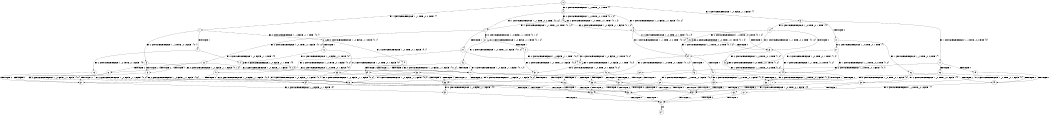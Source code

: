 digraph BCG {
size = "7, 10.5";
center = TRUE;
node [shape = circle];
0 [peripheries = 2];
0 -> 1 [label = "EX !1 !ATOMIC_EXCH_BRANCH (1, +1, TRUE, +0, 2, TRUE) !{}"];
0 -> 2 [label = "EX !2 !ATOMIC_EXCH_BRANCH (1, +0, TRUE, +0, 1, TRUE) !{}"];
0 -> 3 [label = "EX !0 !ATOMIC_EXCH_BRANCH (1, +0, FALSE, +1, 1, FALSE) !{}"];
1 -> 4 [label = "TERMINATE !1"];
1 -> 5 [label = "EX !2 !ATOMIC_EXCH_BRANCH (1, +0, TRUE, +0, 1, FALSE) !{0, 1}"];
1 -> 6 [label = "EX !0 !ATOMIC_EXCH_BRANCH (1, +0, FALSE, +1, 1, TRUE) !{0, 1}"];
2 -> 7 [label = "EX !1 !ATOMIC_EXCH_BRANCH (1, +1, TRUE, +0, 2, TRUE) !{0, 1, 2}"];
2 -> 8 [label = "EX !0 !ATOMIC_EXCH_BRANCH (1, +0, FALSE, +1, 1, FALSE) !{0, 1, 2}"];
2 -> 9 [label = "EX !2 !ATOMIC_EXCH_BRANCH (1, +0, TRUE, +0, 1, TRUE) !{0, 1, 2}"];
3 -> 10 [label = "TERMINATE !0"];
3 -> 11 [label = "EX !1 !ATOMIC_EXCH_BRANCH (1, +1, TRUE, +0, 2, TRUE) !{0}"];
3 -> 12 [label = "EX !2 !ATOMIC_EXCH_BRANCH (1, +0, TRUE, +0, 1, TRUE) !{0}"];
4 -> 13 [label = "EX !2 !ATOMIC_EXCH_BRANCH (1, +0, TRUE, +0, 1, FALSE) !{0}"];
4 -> 14 [label = "EX !0 !ATOMIC_EXCH_BRANCH (1, +0, FALSE, +1, 1, TRUE) !{0}"];
5 -> 15 [label = "TERMINATE !1"];
5 -> 16 [label = "TERMINATE !2"];
5 -> 17 [label = "EX !0 !ATOMIC_EXCH_BRANCH (1, +0, FALSE, +1, 1, FALSE) !{0, 1, 2}"];
6 -> 18 [label = "TERMINATE !1"];
6 -> 19 [label = "EX !2 !ATOMIC_EXCH_BRANCH (1, +0, TRUE, +0, 1, FALSE) !{0, 1}"];
6 -> 6 [label = "EX !0 !ATOMIC_EXCH_BRANCH (1, +0, FALSE, +1, 1, TRUE) !{0, 1}"];
7 -> 20 [label = "TERMINATE !1"];
7 -> 21 [label = "EX !0 !ATOMIC_EXCH_BRANCH (1, +0, FALSE, +1, 1, TRUE) !{0, 1, 2}"];
7 -> 22 [label = "EX !2 !ATOMIC_EXCH_BRANCH (1, +0, TRUE, +0, 1, FALSE) !{0, 1, 2}"];
8 -> 23 [label = "TERMINATE !0"];
8 -> 24 [label = "EX !1 !ATOMIC_EXCH_BRANCH (1, +1, TRUE, +0, 2, TRUE) !{0, 1, 2}"];
8 -> 25 [label = "EX !2 !ATOMIC_EXCH_BRANCH (1, +0, TRUE, +0, 1, TRUE) !{0, 1, 2}"];
9 -> 7 [label = "EX !1 !ATOMIC_EXCH_BRANCH (1, +1, TRUE, +0, 2, TRUE) !{0, 1, 2}"];
9 -> 8 [label = "EX !0 !ATOMIC_EXCH_BRANCH (1, +0, FALSE, +1, 1, FALSE) !{0, 1, 2}"];
9 -> 9 [label = "EX !2 !ATOMIC_EXCH_BRANCH (1, +0, TRUE, +0, 1, TRUE) !{0, 1, 2}"];
10 -> 26 [label = "EX !1 !ATOMIC_EXCH_BRANCH (1, +1, TRUE, +0, 2, TRUE) !{}"];
10 -> 27 [label = "EX !2 !ATOMIC_EXCH_BRANCH (1, +0, TRUE, +0, 1, TRUE) !{}"];
11 -> 28 [label = "TERMINATE !1"];
11 -> 29 [label = "TERMINATE !0"];
11 -> 30 [label = "EX !2 !ATOMIC_EXCH_BRANCH (1, +0, TRUE, +0, 1, FALSE) !{0, 1}"];
12 -> 23 [label = "TERMINATE !0"];
12 -> 24 [label = "EX !1 !ATOMIC_EXCH_BRANCH (1, +1, TRUE, +0, 2, TRUE) !{0, 1, 2}"];
12 -> 25 [label = "EX !2 !ATOMIC_EXCH_BRANCH (1, +0, TRUE, +0, 1, TRUE) !{0, 1, 2}"];
13 -> 31 [label = "TERMINATE !2"];
13 -> 32 [label = "EX !0 !ATOMIC_EXCH_BRANCH (1, +0, FALSE, +1, 1, FALSE) !{0, 2}"];
14 -> 33 [label = "EX !2 !ATOMIC_EXCH_BRANCH (1, +0, TRUE, +0, 1, FALSE) !{0}"];
14 -> 14 [label = "EX !0 !ATOMIC_EXCH_BRANCH (1, +0, FALSE, +1, 1, TRUE) !{0}"];
15 -> 31 [label = "TERMINATE !2"];
15 -> 32 [label = "EX !0 !ATOMIC_EXCH_BRANCH (1, +0, FALSE, +1, 1, FALSE) !{0, 2}"];
16 -> 31 [label = "TERMINATE !1"];
16 -> 34 [label = "EX !0 !ATOMIC_EXCH_BRANCH (1, +0, FALSE, +1, 1, FALSE) !{0, 1}"];
17 -> 35 [label = "TERMINATE !1"];
17 -> 36 [label = "TERMINATE !2"];
17 -> 37 [label = "TERMINATE !0"];
18 -> 33 [label = "EX !2 !ATOMIC_EXCH_BRANCH (1, +0, TRUE, +0, 1, FALSE) !{0}"];
18 -> 14 [label = "EX !0 !ATOMIC_EXCH_BRANCH (1, +0, FALSE, +1, 1, TRUE) !{0}"];
19 -> 38 [label = "TERMINATE !1"];
19 -> 39 [label = "TERMINATE !2"];
19 -> 17 [label = "EX !0 !ATOMIC_EXCH_BRANCH (1, +0, FALSE, +1, 1, FALSE) !{0, 1, 2}"];
20 -> 40 [label = "EX !0 !ATOMIC_EXCH_BRANCH (1, +0, FALSE, +1, 1, TRUE) !{0, 2}"];
20 -> 41 [label = "EX !2 !ATOMIC_EXCH_BRANCH (1, +0, TRUE, +0, 1, FALSE) !{0, 2}"];
21 -> 42 [label = "TERMINATE !1"];
21 -> 43 [label = "EX !2 !ATOMIC_EXCH_BRANCH (1, +0, TRUE, +0, 1, FALSE) !{0, 1, 2}"];
21 -> 21 [label = "EX !0 !ATOMIC_EXCH_BRANCH (1, +0, FALSE, +1, 1, TRUE) !{0, 1, 2}"];
22 -> 15 [label = "TERMINATE !1"];
22 -> 16 [label = "TERMINATE !2"];
22 -> 17 [label = "EX !0 !ATOMIC_EXCH_BRANCH (1, +0, FALSE, +1, 1, FALSE) !{0, 1, 2}"];
23 -> 44 [label = "EX !1 !ATOMIC_EXCH_BRANCH (1, +1, TRUE, +0, 2, TRUE) !{1, 2}"];
23 -> 45 [label = "EX !2 !ATOMIC_EXCH_BRANCH (1, +0, TRUE, +0, 1, TRUE) !{1, 2}"];
24 -> 46 [label = "TERMINATE !1"];
24 -> 47 [label = "TERMINATE !0"];
24 -> 48 [label = "EX !2 !ATOMIC_EXCH_BRANCH (1, +0, TRUE, +0, 1, FALSE) !{0, 1, 2}"];
25 -> 23 [label = "TERMINATE !0"];
25 -> 24 [label = "EX !1 !ATOMIC_EXCH_BRANCH (1, +1, TRUE, +0, 2, TRUE) !{0, 1, 2}"];
25 -> 25 [label = "EX !2 !ATOMIC_EXCH_BRANCH (1, +0, TRUE, +0, 1, TRUE) !{0, 1, 2}"];
26 -> 49 [label = "TERMINATE !1"];
26 -> 50 [label = "EX !2 !ATOMIC_EXCH_BRANCH (1, +0, TRUE, +0, 1, FALSE) !{1}"];
27 -> 44 [label = "EX !1 !ATOMIC_EXCH_BRANCH (1, +1, TRUE, +0, 2, TRUE) !{1, 2}"];
27 -> 45 [label = "EX !2 !ATOMIC_EXCH_BRANCH (1, +0, TRUE, +0, 1, TRUE) !{1, 2}"];
28 -> 49 [label = "TERMINATE !0"];
28 -> 51 [label = "EX !2 !ATOMIC_EXCH_BRANCH (1, +0, TRUE, +0, 1, FALSE) !{0}"];
29 -> 49 [label = "TERMINATE !1"];
29 -> 50 [label = "EX !2 !ATOMIC_EXCH_BRANCH (1, +0, TRUE, +0, 1, FALSE) !{1}"];
30 -> 35 [label = "TERMINATE !1"];
30 -> 36 [label = "TERMINATE !2"];
30 -> 37 [label = "TERMINATE !0"];
31 -> 52 [label = "EX !0 !ATOMIC_EXCH_BRANCH (1, +0, FALSE, +1, 1, FALSE) !{0}"];
32 -> 53 [label = "TERMINATE !2"];
32 -> 54 [label = "TERMINATE !0"];
33 -> 55 [label = "TERMINATE !2"];
33 -> 32 [label = "EX !0 !ATOMIC_EXCH_BRANCH (1, +0, FALSE, +1, 1, FALSE) !{0, 2}"];
34 -> 53 [label = "TERMINATE !1"];
34 -> 56 [label = "TERMINATE !0"];
35 -> 53 [label = "TERMINATE !2"];
35 -> 54 [label = "TERMINATE !0"];
36 -> 53 [label = "TERMINATE !1"];
36 -> 56 [label = "TERMINATE !0"];
37 -> 54 [label = "TERMINATE !1"];
37 -> 56 [label = "TERMINATE !2"];
38 -> 55 [label = "TERMINATE !2"];
38 -> 32 [label = "EX !0 !ATOMIC_EXCH_BRANCH (1, +0, FALSE, +1, 1, FALSE) !{0, 2}"];
39 -> 55 [label = "TERMINATE !1"];
39 -> 34 [label = "EX !0 !ATOMIC_EXCH_BRANCH (1, +0, FALSE, +1, 1, FALSE) !{0, 1}"];
40 -> 57 [label = "EX !2 !ATOMIC_EXCH_BRANCH (1, +0, TRUE, +0, 1, FALSE) !{0, 2}"];
40 -> 40 [label = "EX !0 !ATOMIC_EXCH_BRANCH (1, +0, FALSE, +1, 1, TRUE) !{0, 2}"];
41 -> 31 [label = "TERMINATE !2"];
41 -> 32 [label = "EX !0 !ATOMIC_EXCH_BRANCH (1, +0, FALSE, +1, 1, FALSE) !{0, 2}"];
42 -> 57 [label = "EX !2 !ATOMIC_EXCH_BRANCH (1, +0, TRUE, +0, 1, FALSE) !{0, 2}"];
42 -> 40 [label = "EX !0 !ATOMIC_EXCH_BRANCH (1, +0, FALSE, +1, 1, TRUE) !{0, 2}"];
43 -> 38 [label = "TERMINATE !1"];
43 -> 39 [label = "TERMINATE !2"];
43 -> 17 [label = "EX !0 !ATOMIC_EXCH_BRANCH (1, +0, FALSE, +1, 1, FALSE) !{0, 1, 2}"];
44 -> 58 [label = "TERMINATE !1"];
44 -> 59 [label = "EX !2 !ATOMIC_EXCH_BRANCH (1, +0, TRUE, +0, 1, FALSE) !{1, 2}"];
45 -> 44 [label = "EX !1 !ATOMIC_EXCH_BRANCH (1, +1, TRUE, +0, 2, TRUE) !{1, 2}"];
45 -> 45 [label = "EX !2 !ATOMIC_EXCH_BRANCH (1, +0, TRUE, +0, 1, TRUE) !{1, 2}"];
46 -> 58 [label = "TERMINATE !0"];
46 -> 60 [label = "EX !2 !ATOMIC_EXCH_BRANCH (1, +0, TRUE, +0, 1, FALSE) !{0, 2}"];
47 -> 58 [label = "TERMINATE !1"];
47 -> 59 [label = "EX !2 !ATOMIC_EXCH_BRANCH (1, +0, TRUE, +0, 1, FALSE) !{1, 2}"];
48 -> 35 [label = "TERMINATE !1"];
48 -> 36 [label = "TERMINATE !2"];
48 -> 37 [label = "TERMINATE !0"];
49 -> 61 [label = "EX !2 !ATOMIC_EXCH_BRANCH (1, +0, TRUE, +0, 1, FALSE) !{}"];
50 -> 54 [label = "TERMINATE !1"];
50 -> 56 [label = "TERMINATE !2"];
51 -> 53 [label = "TERMINATE !2"];
51 -> 54 [label = "TERMINATE !0"];
52 -> 62 [label = "TERMINATE !0"];
53 -> 62 [label = "TERMINATE !0"];
54 -> 62 [label = "TERMINATE !2"];
55 -> 52 [label = "EX !0 !ATOMIC_EXCH_BRANCH (1, +0, FALSE, +1, 1, FALSE) !{0}"];
56 -> 62 [label = "TERMINATE !1"];
57 -> 55 [label = "TERMINATE !2"];
57 -> 32 [label = "EX !0 !ATOMIC_EXCH_BRANCH (1, +0, FALSE, +1, 1, FALSE) !{0, 2}"];
58 -> 63 [label = "EX !2 !ATOMIC_EXCH_BRANCH (1, +0, TRUE, +0, 1, FALSE) !{2}"];
59 -> 54 [label = "TERMINATE !1"];
59 -> 56 [label = "TERMINATE !2"];
60 -> 53 [label = "TERMINATE !2"];
60 -> 54 [label = "TERMINATE !0"];
61 -> 62 [label = "TERMINATE !2"];
62 -> 64 [label = "exit"];
63 -> 62 [label = "TERMINATE !2"];
}
